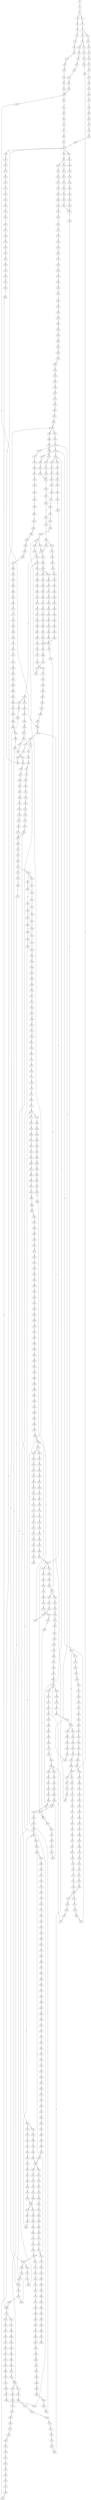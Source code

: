 strict digraph  {
	S0 -> S1 [ label = C ];
	S1 -> S2 [ label = G ];
	S2 -> S3 [ label = A ];
	S2 -> S4 [ label = T ];
	S3 -> S5 [ label = A ];
	S4 -> S6 [ label = G ];
	S5 -> S7 [ label = C ];
	S6 -> S8 [ label = C ];
	S7 -> S9 [ label = C ];
	S7 -> S10 [ label = A ];
	S8 -> S11 [ label = A ];
	S9 -> S12 [ label = T ];
	S10 -> S13 [ label = C ];
	S11 -> S14 [ label = T ];
	S12 -> S15 [ label = T ];
	S13 -> S16 [ label = G ];
	S13 -> S17 [ label = C ];
	S14 -> S18 [ label = C ];
	S15 -> S19 [ label = C ];
	S16 -> S20 [ label = C ];
	S17 -> S21 [ label = C ];
	S18 -> S22 [ label = C ];
	S19 -> S23 [ label = G ];
	S20 -> S24 [ label = G ];
	S21 -> S25 [ label = G ];
	S22 -> S26 [ label = G ];
	S23 -> S27 [ label = T ];
	S24 -> S28 [ label = C ];
	S25 -> S29 [ label = T ];
	S26 -> S30 [ label = C ];
	S27 -> S31 [ label = A ];
	S28 -> S32 [ label = A ];
	S29 -> S33 [ label = A ];
	S30 -> S34 [ label = A ];
	S31 -> S35 [ label = C ];
	S32 -> S36 [ label = C ];
	S33 -> S37 [ label = C ];
	S34 -> S38 [ label = C ];
	S35 -> S39 [ label = T ];
	S36 -> S40 [ label = G ];
	S37 -> S41 [ label = A ];
	S37 -> S42 [ label = G ];
	S38 -> S43 [ label = G ];
	S39 -> S44 [ label = T ];
	S40 -> S45 [ label = T ];
	S41 -> S46 [ label = G ];
	S42 -> S47 [ label = T ];
	S43 -> S48 [ label = T ];
	S44 -> S49 [ label = C ];
	S45 -> S50 [ label = C ];
	S46 -> S51 [ label = C ];
	S47 -> S52 [ label = C ];
	S48 -> S50 [ label = C ];
	S49 -> S53 [ label = A ];
	S50 -> S54 [ label = G ];
	S50 -> S55 [ label = C ];
	S51 -> S56 [ label = A ];
	S52 -> S57 [ label = C ];
	S53 -> S58 [ label = A ];
	S54 -> S59 [ label = A ];
	S55 -> S60 [ label = A ];
	S56 -> S61 [ label = G ];
	S57 -> S62 [ label = A ];
	S58 -> S63 [ label = G ];
	S59 -> S64 [ label = G ];
	S60 -> S65 [ label = G ];
	S61 -> S66 [ label = G ];
	S62 -> S65 [ label = G ];
	S63 -> S67 [ label = C ];
	S64 -> S68 [ label = C ];
	S65 -> S69 [ label = C ];
	S66 -> S70 [ label = T ];
	S67 -> S71 [ label = G ];
	S68 -> S72 [ label = G ];
	S69 -> S73 [ label = T ];
	S69 -> S74 [ label = G ];
	S70 -> S75 [ label = G ];
	S71 -> S76 [ label = A ];
	S72 -> S77 [ label = A ];
	S73 -> S78 [ label = T ];
	S74 -> S79 [ label = A ];
	S75 -> S80 [ label = C ];
	S76 -> S81 [ label = G ];
	S77 -> S82 [ label = G ];
	S78 -> S83 [ label = C ];
	S79 -> S84 [ label = G ];
	S80 -> S85 [ label = A ];
	S81 -> S86 [ label = T ];
	S82 -> S87 [ label = T ];
	S83 -> S88 [ label = A ];
	S84 -> S89 [ label = T ];
	S85 -> S90 [ label = C ];
	S86 -> S91 [ label = C ];
	S87 -> S91 [ label = C ];
	S88 -> S92 [ label = C ];
	S89 -> S91 [ label = C ];
	S90 -> S93 [ label = G ];
	S91 -> S94 [ label = C ];
	S91 -> S95 [ label = G ];
	S91 -> S96 [ label = T ];
	S92 -> S97 [ label = G ];
	S93 -> S98 [ label = C ];
	S94 -> S99 [ label = C ];
	S95 -> S100 [ label = A ];
	S96 -> S101 [ label = C ];
	S97 -> S102 [ label = C ];
	S98 -> S103 [ label = G ];
	S99 -> S104 [ label = T ];
	S99 -> S105 [ label = G ];
	S100 -> S106 [ label = A ];
	S101 -> S107 [ label = G ];
	S102 -> S108 [ label = C ];
	S103 -> S109 [ label = G ];
	S104 -> S110 [ label = C ];
	S105 -> S111 [ label = C ];
	S106 -> S112 [ label = C ];
	S107 -> S113 [ label = T ];
	S108 -> S114 [ label = C ];
	S109 -> S115 [ label = T ];
	S110 -> S116 [ label = C ];
	S111 -> S117 [ label = C ];
	S112 -> S118 [ label = C ];
	S113 -> S119 [ label = C ];
	S114 -> S120 [ label = T ];
	S115 -> S121 [ label = G ];
	S116 -> S122 [ label = G ];
	S117 -> S123 [ label = T ];
	S118 -> S124 [ label = T ];
	S119 -> S125 [ label = T ];
	S120 -> S126 [ label = T ];
	S121 -> S127 [ label = C ];
	S122 -> S128 [ label = G ];
	S123 -> S129 [ label = G ];
	S124 -> S130 [ label = G ];
	S125 -> S131 [ label = G ];
	S126 -> S132 [ label = C ];
	S127 -> S133 [ label = C ];
	S128 -> S134 [ label = T ];
	S129 -> S135 [ label = T ];
	S130 -> S136 [ label = T ];
	S131 -> S137 [ label = T ];
	S132 -> S138 [ label = A ];
	S133 -> S139 [ label = G ];
	S134 -> S140 [ label = C ];
	S135 -> S141 [ label = C ];
	S136 -> S142 [ label = C ];
	S137 -> S143 [ label = T ];
	S138 -> S144 [ label = T ];
	S139 -> S145 [ label = C ];
	S140 -> S146 [ label = T ];
	S141 -> S147 [ label = G ];
	S142 -> S148 [ label = G ];
	S143 -> S149 [ label = C ];
	S144 -> S150 [ label = C ];
	S145 -> S151 [ label = C ];
	S145 -> S152 [ label = A ];
	S146 -> S153 [ label = G ];
	S147 -> S154 [ label = C ];
	S148 -> S154 [ label = C ];
	S149 -> S155 [ label = C ];
	S150 -> S156 [ label = C ];
	S151 -> S157 [ label = G ];
	S152 -> S158 [ label = A ];
	S153 -> S159 [ label = G ];
	S154 -> S160 [ label = G ];
	S155 -> S161 [ label = G ];
	S156 -> S162 [ label = A ];
	S157 -> S163 [ label = G ];
	S158 -> S164 [ label = C ];
	S159 -> S165 [ label = A ];
	S160 -> S166 [ label = C ];
	S161 -> S167 [ label = T ];
	S162 -> S168 [ label = G ];
	S163 -> S169 [ label = T ];
	S164 -> S170 [ label = C ];
	S165 -> S171 [ label = G ];
	S166 -> S172 [ label = G ];
	S166 -> S173 [ label = A ];
	S167 -> S174 [ label = G ];
	S168 -> S175 [ label = A ];
	S169 -> S176 [ label = G ];
	S170 -> S177 [ label = A ];
	S171 -> S178 [ label = G ];
	S172 -> S179 [ label = A ];
	S173 -> S180 [ label = G ];
	S173 -> S181 [ label = A ];
	S174 -> S182 [ label = G ];
	S175 -> S183 [ label = A ];
	S176 -> S184 [ label = G ];
	S177 -> S185 [ label = G ];
	S178 -> S186 [ label = G ];
	S179 -> S187 [ label = G ];
	S180 -> S188 [ label = C ];
	S181 -> S189 [ label = C ];
	S182 -> S190 [ label = C ];
	S183 -> S191 [ label = C ];
	S184 -> S192 [ label = T ];
	S184 -> S193 [ label = A ];
	S185 -> S194 [ label = A ];
	S185 -> S195 [ label = T ];
	S186 -> S196 [ label = T ];
	S187 -> S197 [ label = C ];
	S188 -> S198 [ label = C ];
	S189 -> S199 [ label = C ];
	S190 -> S200 [ label = C ];
	S191 -> S201 [ label = C ];
	S192 -> S202 [ label = G ];
	S192 -> S203 [ label = T ];
	S193 -> S204 [ label = A ];
	S194 -> S205 [ label = A ];
	S195 -> S206 [ label = C ];
	S196 -> S207 [ label = G ];
	S197 -> S208 [ label = A ];
	S198 -> S209 [ label = G ];
	S199 -> S210 [ label = C ];
	S200 -> S211 [ label = C ];
	S201 -> S212 [ label = A ];
	S201 -> S213 [ label = G ];
	S202 -> S214 [ label = G ];
	S203 -> S215 [ label = A ];
	S204 -> S216 [ label = G ];
	S205 -> S217 [ label = C ];
	S206 -> S218 [ label = G ];
	S207 -> S219 [ label = T ];
	S208 -> S220 [ label = G ];
	S209 -> S221 [ label = G ];
	S210 -> S222 [ label = G ];
	S211 -> S223 [ label = G ];
	S212 -> S224 [ label = G ];
	S212 -> S225 [ label = C ];
	S213 -> S226 [ label = G ];
	S214 -> S227 [ label = A ];
	S215 -> S228 [ label = G ];
	S216 -> S229 [ label = A ];
	S217 -> S230 [ label = A ];
	S218 -> S231 [ label = C ];
	S219 -> S232 [ label = T ];
	S220 -> S233 [ label = T ];
	S221 -> S234 [ label = T ];
	S222 -> S235 [ label = T ];
	S223 -> S236 [ label = T ];
	S224 -> S237 [ label = A ];
	S225 -> S238 [ label = C ];
	S226 -> S239 [ label = A ];
	S227 -> S240 [ label = A ];
	S228 -> S241 [ label = A ];
	S229 -> S242 [ label = A ];
	S230 -> S243 [ label = G ];
	S231 -> S244 [ label = G ];
	S232 -> S245 [ label = C ];
	S233 -> S246 [ label = G ];
	S234 -> S247 [ label = G ];
	S235 -> S248 [ label = A ];
	S236 -> S249 [ label = C ];
	S237 -> S250 [ label = C ];
	S238 -> S251 [ label = A ];
	S239 -> S252 [ label = C ];
	S240 -> S253 [ label = C ];
	S241 -> S254 [ label = A ];
	S242 -> S255 [ label = C ];
	S243 -> S256 [ label = C ];
	S244 -> S257 [ label = C ];
	S245 -> S258 [ label = C ];
	S246 -> S259 [ label = C ];
	S247 -> S260 [ label = A ];
	S247 -> S184 [ label = G ];
	S248 -> S37 [ label = C ];
	S249 -> S261 [ label = C ];
	S250 -> S262 [ label = T ];
	S251 -> S263 [ label = C ];
	S252 -> S264 [ label = G ];
	S253 -> S265 [ label = C ];
	S254 -> S266 [ label = G ];
	S255 -> S267 [ label = G ];
	S256 -> S268 [ label = C ];
	S257 -> S173 [ label = A ];
	S258 -> S269 [ label = A ];
	S259 -> S270 [ label = A ];
	S260 -> S271 [ label = C ];
	S261 -> S272 [ label = A ];
	S262 -> S273 [ label = C ];
	S263 -> S274 [ label = C ];
	S264 -> S275 [ label = C ];
	S264 -> S276 [ label = T ];
	S265 -> S277 [ label = T ];
	S266 -> S278 [ label = G ];
	S267 -> S279 [ label = G ];
	S268 -> S280 [ label = G ];
	S269 -> S281 [ label = G ];
	S270 -> S282 [ label = A ];
	S271 -> S283 [ label = G ];
	S272 -> S284 [ label = G ];
	S273 -> S285 [ label = C ];
	S274 -> S286 [ label = C ];
	S275 -> S287 [ label = C ];
	S276 -> S288 [ label = C ];
	S277 -> S289 [ label = C ];
	S278 -> S290 [ label = G ];
	S279 -> S291 [ label = C ];
	S280 -> S292 [ label = T ];
	S281 -> S293 [ label = C ];
	S282 -> S294 [ label = C ];
	S283 -> S295 [ label = T ];
	S284 -> S296 [ label = T ];
	S285 -> S297 [ label = C ];
	S286 -> S298 [ label = C ];
	S287 -> S299 [ label = C ];
	S288 -> S300 [ label = G ];
	S289 -> S301 [ label = G ];
	S290 -> S302 [ label = G ];
	S291 -> S303 [ label = A ];
	S292 -> S304 [ label = C ];
	S293 -> S305 [ label = A ];
	S294 -> S306 [ label = A ];
	S295 -> S307 [ label = G ];
	S296 -> S308 [ label = A ];
	S297 -> S309 [ label = A ];
	S298 -> S310 [ label = T ];
	S299 -> S311 [ label = A ];
	S300 -> S312 [ label = T ];
	S301 -> S313 [ label = G ];
	S302 -> S314 [ label = T ];
	S302 -> S315 [ label = G ];
	S303 -> S316 [ label = C ];
	S304 -> S317 [ label = C ];
	S305 -> S318 [ label = G ];
	S306 -> S319 [ label = G ];
	S307 -> S320 [ label = G ];
	S308 -> S321 [ label = G ];
	S309 -> S322 [ label = T ];
	S310 -> S323 [ label = T ];
	S311 -> S324 [ label = T ];
	S312 -> S325 [ label = G ];
	S313 -> S326 [ label = C ];
	S314 -> S327 [ label = C ];
	S315 -> S328 [ label = T ];
	S316 -> S329 [ label = C ];
	S316 -> S330 [ label = T ];
	S317 -> S331 [ label = T ];
	S318 -> S332 [ label = A ];
	S319 -> S333 [ label = C ];
	S320 -> S334 [ label = G ];
	S321 -> S335 [ label = G ];
	S321 -> S336 [ label = C ];
	S322 -> S337 [ label = C ];
	S323 -> S338 [ label = C ];
	S324 -> S339 [ label = C ];
	S325 -> S340 [ label = A ];
	S326 -> S341 [ label = A ];
	S327 -> S342 [ label = T ];
	S328 -> S343 [ label = C ];
	S329 -> S344 [ label = G ];
	S330 -> S345 [ label = G ];
	S331 -> S346 [ label = C ];
	S332 -> S347 [ label = T ];
	S333 -> S348 [ label = T ];
	S334 -> S349 [ label = T ];
	S335 -> S350 [ label = G ];
	S336 -> S351 [ label = T ];
	S337 -> S352 [ label = T ];
	S338 -> S353 [ label = C ];
	S338 -> S354 [ label = G ];
	S339 -> S355 [ label = G ];
	S340 -> S356 [ label = C ];
	S341 -> S357 [ label = C ];
	S342 -> S358 [ label = C ];
	S343 -> S359 [ label = C ];
	S344 -> S360 [ label = A ];
	S344 -> S361 [ label = G ];
	S345 -> S362 [ label = G ];
	S346 -> S363 [ label = T ];
	S347 -> S364 [ label = A ];
	S348 -> S365 [ label = A ];
	S349 -> S366 [ label = A ];
	S350 -> S367 [ label = T ];
	S351 -> S368 [ label = C ];
	S352 -> S369 [ label = G ];
	S353 -> S370 [ label = T ];
	S354 -> S371 [ label = A ];
	S355 -> S372 [ label = T ];
	S356 -> S373 [ label = C ];
	S357 -> S374 [ label = G ];
	S357 -> S375 [ label = C ];
	S358 -> S376 [ label = T ];
	S359 -> S377 [ label = G ];
	S360 -> S378 [ label = G ];
	S360 -> S379 [ label = A ];
	S361 -> S380 [ label = G ];
	S362 -> S381 [ label = G ];
	S363 -> S382 [ label = T ];
	S363 -> S383 [ label = G ];
	S364 -> S384 [ label = A ];
	S365 -> S385 [ label = C ];
	S366 -> S386 [ label = C ];
	S367 -> S387 [ label = C ];
	S368 -> S388 [ label = C ];
	S369 -> S389 [ label = C ];
	S370 -> S390 [ label = G ];
	S371 -> S391 [ label = T ];
	S372 -> S392 [ label = C ];
	S373 -> S393 [ label = G ];
	S374 -> S394 [ label = C ];
	S375 -> S344 [ label = G ];
	S376 -> S395 [ label = C ];
	S377 -> S396 [ label = C ];
	S377 -> S397 [ label = T ];
	S378 -> S398 [ label = T ];
	S379 -> S399 [ label = T ];
	S380 -> S400 [ label = A ];
	S381 -> S401 [ label = A ];
	S382 -> S402 [ label = C ];
	S383 -> S403 [ label = T ];
	S384 -> S404 [ label = A ];
	S385 -> S405 [ label = G ];
	S386 -> S406 [ label = T ];
	S387 -> S407 [ label = A ];
	S388 -> S408 [ label = A ];
	S389 -> S409 [ label = C ];
	S390 -> S410 [ label = T ];
	S391 -> S411 [ label = C ];
	S392 -> S412 [ label = C ];
	S393 -> S413 [ label = G ];
	S394 -> S414 [ label = G ];
	S395 -> S415 [ label = G ];
	S396 -> S416 [ label = C ];
	S397 -> S417 [ label = C ];
	S398 -> S418 [ label = C ];
	S399 -> S419 [ label = G ];
	S400 -> S420 [ label = A ];
	S401 -> S421 [ label = A ];
	S402 -> S422 [ label = T ];
	S403 -> S423 [ label = C ];
	S404 -> S424 [ label = A ];
	S405 -> S425 [ label = A ];
	S406 -> S426 [ label = A ];
	S407 -> S427 [ label = C ];
	S408 -> S428 [ label = C ];
	S409 -> S429 [ label = A ];
	S410 -> S430 [ label = C ];
	S411 -> S431 [ label = G ];
	S412 -> S432 [ label = T ];
	S413 -> S433 [ label = T ];
	S414 -> S434 [ label = C ];
	S415 -> S435 [ label = T ];
	S416 -> S436 [ label = G ];
	S417 -> S437 [ label = G ];
	S418 -> S438 [ label = C ];
	S419 -> S439 [ label = T ];
	S420 -> S440 [ label = T ];
	S421 -> S441 [ label = C ];
	S422 -> S442 [ label = C ];
	S423 -> S443 [ label = G ];
	S424 -> S444 [ label = A ];
	S425 -> S445 [ label = G ];
	S426 -> S446 [ label = T ];
	S427 -> S447 [ label = T ];
	S428 -> S448 [ label = C ];
	S429 -> S449 [ label = G ];
	S430 -> S450 [ label = C ];
	S431 -> S451 [ label = T ];
	S432 -> S452 [ label = C ];
	S433 -> S453 [ label = C ];
	S434 -> S454 [ label = G ];
	S435 -> S455 [ label = G ];
	S436 -> S456 [ label = G ];
	S437 -> S457 [ label = G ];
	S438 -> S458 [ label = A ];
	S439 -> S459 [ label = A ];
	S440 -> S460 [ label = T ];
	S441 -> S461 [ label = T ];
	S442 -> S462 [ label = G ];
	S443 -> S463 [ label = T ];
	S444 -> S464 [ label = C ];
	S445 -> S465 [ label = A ];
	S446 -> S466 [ label = T ];
	S447 -> S467 [ label = C ];
	S448 -> S468 [ label = G ];
	S449 -> S469 [ label = T ];
	S450 -> S470 [ label = T ];
	S451 -> S471 [ label = T ];
	S452 -> S363 [ label = T ];
	S453 -> S472 [ label = G ];
	S454 -> S473 [ label = C ];
	S454 -> S474 [ label = G ];
	S455 -> S475 [ label = G ];
	S456 -> S476 [ label = A ];
	S457 -> S477 [ label = A ];
	S458 -> S478 [ label = G ];
	S459 -> S479 [ label = G ];
	S460 -> S480 [ label = G ];
	S461 -> S481 [ label = G ];
	S462 -> S482 [ label = G ];
	S463 -> S483 [ label = G ];
	S464 -> S484 [ label = T ];
	S465 -> S485 [ label = A ];
	S466 -> S486 [ label = G ];
	S467 -> S487 [ label = G ];
	S468 -> S488 [ label = G ];
	S469 -> S489 [ label = C ];
	S470 -> S490 [ label = A ];
	S470 -> S491 [ label = T ];
	S471 -> S492 [ label = T ];
	S472 -> S493 [ label = C ];
	S473 -> S494 [ label = G ];
	S474 -> S495 [ label = C ];
	S475 -> S496 [ label = T ];
	S476 -> S497 [ label = A ];
	S477 -> S498 [ label = A ];
	S478 -> S499 [ label = T ];
	S478 -> S500 [ label = C ];
	S479 -> S501 [ label = T ];
	S480 -> S502 [ label = A ];
	S481 -> S503 [ label = G ];
	S482 -> S504 [ label = A ];
	S483 -> S505 [ label = G ];
	S484 -> S506 [ label = T ];
	S485 -> S507 [ label = C ];
	S486 -> S508 [ label = G ];
	S487 -> S509 [ label = C ];
	S488 -> S510 [ label = A ];
	S489 -> S511 [ label = G ];
	S490 -> S512 [ label = C ];
	S491 -> S513 [ label = G ];
	S492 -> S514 [ label = G ];
	S493 -> S515 [ label = G ];
	S494 -> S516 [ label = T ];
	S495 -> S517 [ label = T ];
	S496 -> S518 [ label = A ];
	S497 -> S519 [ label = C ];
	S498 -> S520 [ label = C ];
	S499 -> S308 [ label = A ];
	S500 -> S73 [ label = T ];
	S501 -> S521 [ label = T ];
	S502 -> S522 [ label = A ];
	S503 -> S523 [ label = A ];
	S504 -> S524 [ label = G ];
	S505 -> S525 [ label = T ];
	S506 -> S526 [ label = T ];
	S507 -> S527 [ label = T ];
	S508 -> S528 [ label = A ];
	S509 -> S529 [ label = T ];
	S510 -> S530 [ label = C ];
	S511 -> S531 [ label = T ];
	S512 -> S532 [ label = T ];
	S513 -> S533 [ label = T ];
	S514 -> S534 [ label = T ];
	S515 -> S535 [ label = T ];
	S516 -> S536 [ label = C ];
	S517 -> S537 [ label = G ];
	S518 -> S538 [ label = C ];
	S519 -> S539 [ label = T ];
	S520 -> S540 [ label = A ];
	S520 -> S541 [ label = T ];
	S521 -> S542 [ label = T ];
	S522 -> S543 [ label = C ];
	S523 -> S544 [ label = C ];
	S524 -> S545 [ label = A ];
	S525 -> S518 [ label = A ];
	S526 -> S546 [ label = G ];
	S527 -> S547 [ label = G ];
	S528 -> S548 [ label = A ];
	S529 -> S549 [ label = T ];
	S530 -> S264 [ label = G ];
	S531 -> S550 [ label = A ];
	S532 -> S551 [ label = A ];
	S533 -> S552 [ label = A ];
	S534 -> S553 [ label = A ];
	S535 -> S554 [ label = A ];
	S536 -> S555 [ label = G ];
	S537 -> S556 [ label = G ];
	S538 -> S557 [ label = C ];
	S539 -> S558 [ label = G ];
	S540 -> S559 [ label = G ];
	S541 -> S560 [ label = A ];
	S542 -> S561 [ label = C ];
	S543 -> S562 [ label = C ];
	S544 -> S563 [ label = C ];
	S545 -> S564 [ label = G ];
	S546 -> S565 [ label = C ];
	S547 -> S566 [ label = G ];
	S548 -> S567 [ label = C ];
	S549 -> S568 [ label = C ];
	S550 -> S569 [ label = A ];
	S551 -> S570 [ label = C ];
	S552 -> S571 [ label = G ];
	S553 -> S572 [ label = G ];
	S554 -> S573 [ label = G ];
	S555 -> S574 [ label = A ];
	S556 -> S575 [ label = A ];
	S557 -> S576 [ label = G ];
	S558 -> S577 [ label = C ];
	S559 -> S578 [ label = G ];
	S560 -> S579 [ label = C ];
	S561 -> S580 [ label = A ];
	S562 -> S581 [ label = C ];
	S563 -> S582 [ label = C ];
	S564 -> S583 [ label = G ];
	S565 -> S584 [ label = C ];
	S566 -> S585 [ label = C ];
	S567 -> S586 [ label = G ];
	S568 -> S587 [ label = A ];
	S569 -> S588 [ label = G ];
	S570 -> S589 [ label = C ];
	S571 -> S590 [ label = G ];
	S572 -> S591 [ label = G ];
	S573 -> S592 [ label = C ];
	S574 -> S593 [ label = C ];
	S575 -> S594 [ label = A ];
	S576 -> S595 [ label = G ];
	S577 -> S596 [ label = A ];
	S578 -> S597 [ label = A ];
	S579 -> S598 [ label = A ];
	S580 -> S599 [ label = C ];
	S581 -> S600 [ label = G ];
	S582 -> S601 [ label = G ];
	S583 -> S602 [ label = T ];
	S584 -> S603 [ label = G ];
	S585 -> S604 [ label = G ];
	S586 -> S605 [ label = G ];
	S587 -> S606 [ label = T ];
	S588 -> S607 [ label = A ];
	S589 -> S608 [ label = A ];
	S590 -> S609 [ label = A ];
	S591 -> S609 [ label = A ];
	S592 -> S610 [ label = C ];
	S593 -> S611 [ label = G ];
	S594 -> S612 [ label = T ];
	S595 -> S613 [ label = T ];
	S596 -> S614 [ label = A ];
	S597 -> S615 [ label = A ];
	S598 -> S616 [ label = A ];
	S599 -> S617 [ label = T ];
	S600 -> S618 [ label = T ];
	S601 -> S619 [ label = T ];
	S602 -> S620 [ label = C ];
	S603 -> S621 [ label = T ];
	S604 -> S622 [ label = C ];
	S605 -> S623 [ label = T ];
	S606 -> S624 [ label = C ];
	S607 -> S625 [ label = C ];
	S608 -> S626 [ label = G ];
	S609 -> S627 [ label = G ];
	S609 -> S628 [ label = A ];
	S610 -> S629 [ label = G ];
	S611 -> S630 [ label = C ];
	S612 -> S631 [ label = G ];
	S613 -> S632 [ label = G ];
	S614 -> S633 [ label = C ];
	S615 -> S634 [ label = T ];
	S616 -> S635 [ label = C ];
	S617 -> S636 [ label = C ];
	S618 -> S637 [ label = C ];
	S619 -> S638 [ label = C ];
	S620 -> S639 [ label = C ];
	S621 -> S640 [ label = A ];
	S622 -> S641 [ label = A ];
	S623 -> S642 [ label = A ];
	S624 -> S156 [ label = C ];
	S625 -> S643 [ label = G ];
	S626 -> S644 [ label = G ];
	S627 -> S645 [ label = A ];
	S628 -> S646 [ label = A ];
	S629 -> S647 [ label = G ];
	S629 -> S648 [ label = C ];
	S630 -> S649 [ label = G ];
	S631 -> S650 [ label = G ];
	S632 -> S651 [ label = G ];
	S633 -> S652 [ label = C ];
	S634 -> S653 [ label = A ];
	S635 -> S654 [ label = G ];
	S636 -> S655 [ label = C ];
	S637 -> S656 [ label = T ];
	S638 -> S656 [ label = T ];
	S639 -> S657 [ label = C ];
	S640 -> S658 [ label = G ];
	S641 -> S659 [ label = G ];
	S642 -> S660 [ label = C ];
	S643 -> S661 [ label = G ];
	S644 -> S662 [ label = A ];
	S645 -> S663 [ label = G ];
	S646 -> S664 [ label = G ];
	S647 -> S665 [ label = T ];
	S648 -> S666 [ label = T ];
	S649 -> S667 [ label = C ];
	S650 -> S668 [ label = G ];
	S651 -> S192 [ label = T ];
	S652 -> S669 [ label = A ];
	S653 -> S670 [ label = G ];
	S654 -> S671 [ label = A ];
	S655 -> S672 [ label = T ];
	S656 -> S673 [ label = C ];
	S657 -> S674 [ label = A ];
	S657 -> S675 [ label = G ];
	S658 -> S676 [ label = C ];
	S659 -> S677 [ label = C ];
	S660 -> S678 [ label = G ];
	S661 -> S679 [ label = C ];
	S662 -> S680 [ label = G ];
	S663 -> S681 [ label = G ];
	S664 -> S682 [ label = G ];
	S665 -> S247 [ label = G ];
	S666 -> S683 [ label = G ];
	S667 -> S684 [ label = C ];
	S668 -> S685 [ label = G ];
	S669 -> S185 [ label = G ];
	S670 -> S686 [ label = T ];
	S671 -> S687 [ label = A ];
	S672 -> S688 [ label = T ];
	S673 -> S689 [ label = G ];
	S674 -> S690 [ label = G ];
	S675 -> S691 [ label = G ];
	S675 -> S692 [ label = A ];
	S676 -> S693 [ label = C ];
	S677 -> S694 [ label = G ];
	S678 -> S695 [ label = A ];
	S679 -> S696 [ label = T ];
	S680 -> S697 [ label = A ];
	S681 -> S602 [ label = T ];
	S682 -> S698 [ label = T ];
	S683 -> S699 [ label = G ];
	S684 -> S700 [ label = T ];
	S685 -> S701 [ label = T ];
	S686 -> S702 [ label = C ];
	S687 -> S703 [ label = A ];
	S688 -> S704 [ label = T ];
	S689 -> S705 [ label = G ];
	S690 -> S706 [ label = A ];
	S691 -> S707 [ label = A ];
	S692 -> S708 [ label = G ];
	S692 -> S709 [ label = A ];
	S693 -> S629 [ label = G ];
	S694 -> S710 [ label = G ];
	S695 -> S711 [ label = A ];
	S696 -> S712 [ label = C ];
	S697 -> S713 [ label = G ];
	S698 -> S714 [ label = C ];
	S699 -> S715 [ label = A ];
	S700 -> S716 [ label = C ];
	S701 -> S717 [ label = C ];
	S702 -> S718 [ label = T ];
	S703 -> S719 [ label = A ];
	S704 -> S720 [ label = C ];
	S705 -> S721 [ label = C ];
	S706 -> S722 [ label = G ];
	S707 -> S723 [ label = G ];
	S708 -> S724 [ label = T ];
	S709 -> S725 [ label = G ];
	S710 -> S726 [ label = G ];
	S711 -> S727 [ label = G ];
	S712 -> S728 [ label = T ];
	S713 -> S729 [ label = T ];
	S714 -> S730 [ label = C ];
	S715 -> S731 [ label = A ];
	S716 -> S732 [ label = G ];
	S717 -> S733 [ label = C ];
	S718 -> S734 [ label = C ];
	S719 -> S735 [ label = C ];
	S720 -> S736 [ label = A ];
	S721 -> S737 [ label = A ];
	S722 -> S738 [ label = C ];
	S723 -> S739 [ label = G ];
	S724 -> S740 [ label = C ];
	S725 -> S741 [ label = T ];
	S726 -> S742 [ label = T ];
	S727 -> S743 [ label = A ];
	S728 -> S744 [ label = C ];
	S729 -> S745 [ label = C ];
	S730 -> S746 [ label = C ];
	S731 -> S747 [ label = G ];
	S732 -> S748 [ label = G ];
	S733 -> S377 [ label = G ];
	S734 -> S749 [ label = T ];
	S735 -> S750 [ label = A ];
	S736 -> S751 [ label = T ];
	S737 -> S357 [ label = C ];
	S738 -> S752 [ label = C ];
	S739 -> S753 [ label = C ];
	S740 -> S438 [ label = C ];
	S741 -> S754 [ label = C ];
	S742 -> S755 [ label = G ];
	S743 -> S756 [ label = A ];
	S744 -> S757 [ label = G ];
	S745 -> S758 [ label = A ];
	S746 -> S675 [ label = G ];
	S747 -> S759 [ label = A ];
	S748 -> S760 [ label = G ];
	S749 -> S761 [ label = C ];
	S750 -> S762 [ label = G ];
	S751 -> S763 [ label = C ];
	S752 -> S764 [ label = A ];
	S753 -> S765 [ label = G ];
	S754 -> S766 [ label = G ];
	S755 -> S767 [ label = C ];
	S756 -> S768 [ label = G ];
	S757 -> S769 [ label = A ];
	S758 -> S770 [ label = G ];
	S759 -> S242 [ label = A ];
	S760 -> S771 [ label = C ];
	S761 -> S772 [ label = T ];
	S762 -> S773 [ label = A ];
	S763 -> S774 [ label = C ];
	S764 -> S775 [ label = C ];
	S765 -> S776 [ label = T ];
	S766 -> S777 [ label = C ];
	S766 -> S778 [ label = A ];
	S767 -> S779 [ label = C ];
	S768 -> S780 [ label = T ];
	S769 -> S781 [ label = A ];
	S770 -> S782 [ label = G ];
	S771 -> S783 [ label = T ];
	S772 -> S784 [ label = G ];
	S773 -> S785 [ label = A ];
	S774 -> S162 [ label = A ];
	S775 -> S786 [ label = G ];
	S776 -> S787 [ label = G ];
	S777 -> S788 [ label = G ];
	S778 -> S789 [ label = G ];
	S779 -> S790 [ label = G ];
	S780 -> S791 [ label = G ];
	S781 -> S792 [ label = G ];
	S782 -> S793 [ label = A ];
	S783 -> S794 [ label = C ];
	S784 -> S795 [ label = A ];
	S785 -> S796 [ label = G ];
	S786 -> S797 [ label = G ];
	S787 -> S798 [ label = G ];
	S788 -> S799 [ label = G ];
	S789 -> S800 [ label = G ];
	S790 -> S145 [ label = C ];
	S791 -> S801 [ label = T ];
	S792 -> S802 [ label = T ];
	S793 -> S803 [ label = C ];
	S794 -> S804 [ label = A ];
	S795 -> S805 [ label = G ];
	S796 -> S806 [ label = G ];
	S797 -> S807 [ label = T ];
	S798 -> S808 [ label = T ];
	S799 -> S809 [ label = C ];
	S800 -> S810 [ label = T ];
	S801 -> S811 [ label = C ];
	S802 -> S812 [ label = C ];
	S803 -> S813 [ label = C ];
	S804 -> S814 [ label = C ];
	S805 -> S815 [ label = T ];
	S806 -> S816 [ label = G ];
	S807 -> S817 [ label = T ];
	S808 -> S818 [ label = A ];
	S809 -> S819 [ label = T ];
	S810 -> S820 [ label = A ];
	S811 -> S821 [ label = C ];
	S812 -> S766 [ label = G ];
	S813 -> S822 [ label = A ];
	S814 -> S823 [ label = G ];
	S815 -> S824 [ label = A ];
	S816 -> S302 [ label = G ];
	S817 -> S825 [ label = A ];
	S818 -> S826 [ label = T ];
	S819 -> S827 [ label = A ];
	S820 -> S828 [ label = T ];
	S821 -> S829 [ label = T ];
	S822 -> S830 [ label = G ];
	S823 -> S831 [ label = T ];
	S825 -> S832 [ label = C ];
	S826 -> S833 [ label = G ];
	S827 -> S834 [ label = T ];
	S828 -> S835 [ label = A ];
	S829 -> S836 [ label = G ];
	S830 -> S837 [ label = T ];
	S831 -> S838 [ label = C ];
	S832 -> S839 [ label = T ];
	S833 -> S840 [ label = A ];
	S834 -> S841 [ label = A ];
	S835 -> S842 [ label = A ];
	S836 -> S843 [ label = G ];
	S837 -> S844 [ label = C ];
	S838 -> S845 [ label = C ];
	S839 -> S846 [ label = G ];
	S840 -> S847 [ label = G ];
	S841 -> S848 [ label = G ];
	S842 -> S849 [ label = G ];
	S843 -> S850 [ label = C ];
	S844 -> S851 [ label = T ];
	S845 -> S60 [ label = A ];
	S846 -> S852 [ label = C ];
	S847 -> S853 [ label = C ];
	S848 -> S854 [ label = T ];
	S849 -> S855 [ label = T ];
	S850 -> S856 [ label = C ];
	S851 -> S857 [ label = C ];
	S852 -> S858 [ label = A ];
	S853 -> S859 [ label = G ];
	S854 -> S860 [ label = A ];
	S855 -> S861 [ label = C ];
	S856 -> S862 [ label = T ];
	S857 -> S863 [ label = T ];
	S858 -> S864 [ label = G ];
	S859 -> S865 [ label = G ];
	S860 -> S866 [ label = G ];
	S861 -> S867 [ label = G ];
	S862 -> S868 [ label = G ];
	S863 -> S869 [ label = G ];
	S864 -> S870 [ label = A ];
	S865 -> S871 [ label = T ];
	S866 -> S872 [ label = C ];
	S867 -> S873 [ label = T ];
	S868 -> S874 [ label = G ];
	S869 -> S875 [ label = T ];
	S870 -> S876 [ label = C ];
	S871 -> S877 [ label = C ];
	S872 -> S878 [ label = C ];
	S873 -> S879 [ label = G ];
	S874 -> S880 [ label = G ];
	S875 -> S881 [ label = A ];
	S876 -> S882 [ label = G ];
	S877 -> S883 [ label = G ];
	S878 -> S884 [ label = G ];
	S879 -> S885 [ label = G ];
	S880 -> S886 [ label = T ];
	S882 -> S887 [ label = G ];
	S883 -> S888 [ label = C ];
	S884 -> S889 [ label = A ];
	S885 -> S525 [ label = T ];
	S886 -> S890 [ label = C ];
	S887 -> S891 [ label = A ];
	S888 -> S892 [ label = A ];
	S889 -> S893 [ label = A ];
	S890 -> S894 [ label = C ];
	S891 -> S895 [ label = C ];
	S892 -> S896 [ label = C ];
	S893 -> S897 [ label = A ];
	S894 -> S898 [ label = C ];
	S895 -> S899 [ label = A ];
	S896 -> S900 [ label = G ];
	S897 -> S901 [ label = C ];
	S898 -> S902 [ label = G ];
	S899 -> S903 [ label = C ];
	S900 -> S904 [ label = C ];
	S901 -> S905 [ label = C ];
	S902 -> S692 [ label = A ];
	S903 -> S906 [ label = A ];
	S904 -> S907 [ label = G ];
	S905 -> S908 [ label = C ];
	S906 -> S909 [ label = C ];
	S907 -> S434 [ label = C ];
	S908 -> S910 [ label = C ];
	S909 -> S911 [ label = C ];
	S910 -> S912 [ label = G ];
	S911 -> S913 [ label = T ];
	S912 -> S914 [ label = A ];
	S913 -> S915 [ label = C ];
	S914 -> S916 [ label = C ];
	S915 -> S917 [ label = T ];
	S916 -> S918 [ label = T ];
	S917 -> S919 [ label = A ];
	S918 -> S920 [ label = A ];
	S919 -> S921 [ label = G ];
	S920 -> S922 [ label = G ];
	S921 -> S923 [ label = A ];
	S922 -> S924 [ label = A ];
	S923 -> S925 [ label = A ];
	S924 -> S926 [ label = A ];
	S925 -> S927 [ label = C ];
	S926 -> S928 [ label = T ];
	S927 -> S929 [ label = G ];
	S928 -> S930 [ label = C ];
	S929 -> S931 [ label = A ];
	S930 -> S932 [ label = G ];
	S931 -> S933 [ label = G ];
	S932 -> S934 [ label = G ];
	S933 -> S935 [ label = G ];
	S934 -> S936 [ label = G ];
	S935 -> S937 [ label = T ];
	S936 -> S938 [ label = T ];
	S937 -> S939 [ label = G ];
	S938 -> S940 [ label = A ];
	S939 -> S941 [ label = T ];
	S940 -> S942 [ label = T ];
	S941 -> S943 [ label = C ];
	S942 -> S944 [ label = C ];
	S943 -> S945 [ label = C ];
	S944 -> S946 [ label = C ];
	S945 -> S947 [ label = C ];
	S946 -> S948 [ label = C ];
	S947 -> S949 [ label = T ];
	S948 -> S950 [ label = G ];
	S949 -> S951 [ label = G ];
	S950 -> S952 [ label = A ];
	S951 -> S953 [ label = T ];
	S952 -> S954 [ label = A ];
	S953 -> S955 [ label = C ];
	S954 -> S956 [ label = A ];
	S955 -> S957 [ label = C ];
	S956 -> S958 [ label = G ];
	S957 -> S470 [ label = T ];
	S958 -> S959 [ label = T ];
	S959 -> S960 [ label = G ];
	S960 -> S961 [ label = T ];
	S961 -> S962 [ label = C ];
	S962 -> S963 [ label = G ];
	S963 -> S964 [ label = T ];
	S964 -> S965 [ label = C ];
	S965 -> S966 [ label = G ];
	S966 -> S967 [ label = G ];
	S967 -> S968 [ label = A ];
	S968 -> S498 [ label = A ];
}
